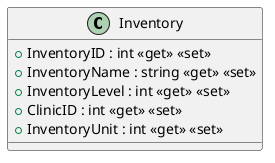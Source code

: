 @startuml
class Inventory {
    + InventoryID : int <<get>> <<set>>
    + InventoryName : string <<get>> <<set>>
    + InventoryLevel : int <<get>> <<set>>
    + ClinicID : int <<get>> <<set>>
    + InventoryUnit : int <<get>> <<set>>
}
@enduml
